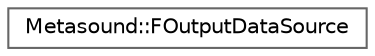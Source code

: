 digraph "Graphical Class Hierarchy"
{
 // INTERACTIVE_SVG=YES
 // LATEX_PDF_SIZE
  bgcolor="transparent";
  edge [fontname=Helvetica,fontsize=10,labelfontname=Helvetica,labelfontsize=10];
  node [fontname=Helvetica,fontsize=10,shape=box,height=0.2,width=0.4];
  rankdir="LR";
  Node0 [id="Node000000",label="Metasound::FOutputDataSource",height=0.2,width=0.4,color="grey40", fillcolor="white", style="filled",URL="$d2/ded/structMetasound_1_1FOutputDataSource.html",tooltip="FOutputDataSource describes the source of data which is produced within a graph and exposed external ..."];
}
